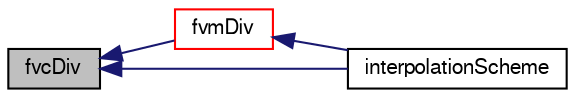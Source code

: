 digraph "fvcDiv"
{
  bgcolor="transparent";
  edge [fontname="FreeSans",fontsize="10",labelfontname="FreeSans",labelfontsize="10"];
  node [fontname="FreeSans",fontsize="10",shape=record];
  rankdir="LR";
  Node1670 [label="fvcDiv",height=0.2,width=0.4,color="black", fillcolor="grey75", style="filled", fontcolor="black"];
  Node1670 -> Node1671 [dir="back",color="midnightblue",fontsize="10",style="solid",fontname="FreeSans"];
  Node1671 [label="fvmDiv",height=0.2,width=0.4,color="red",URL="$a22450.html#ad6edbed7fbf0c42fcc63dee2f3ee3bf3"];
  Node1671 -> Node1674 [dir="back",color="midnightblue",fontsize="10",style="solid",fontname="FreeSans"];
  Node1674 [label="interpolationScheme",height=0.2,width=0.4,color="black",URL="$a22450.html#a2d9e21eaae392e6d5966ee9d5fc9c7ae"];
  Node1670 -> Node1674 [dir="back",color="midnightblue",fontsize="10",style="solid",fontname="FreeSans"];
}
